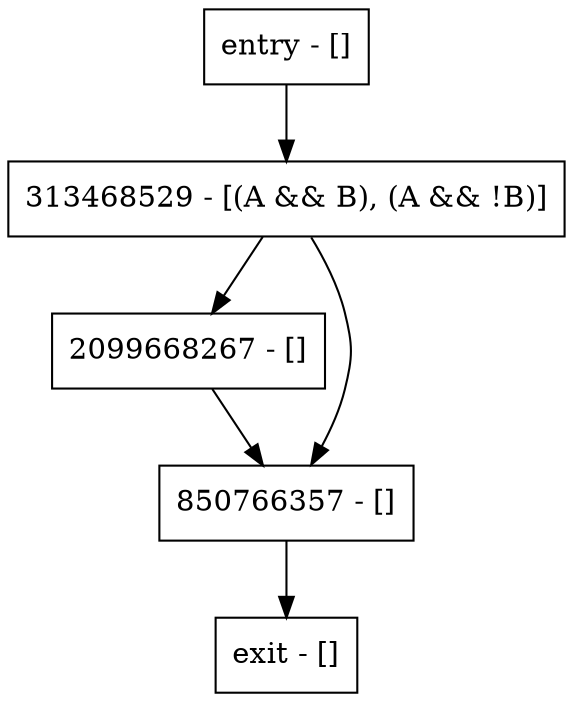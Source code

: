 digraph foo {
node [shape=record];
entry [label="entry - []"];
exit [label="exit - []"];
2099668267 [label="2099668267 - []"];
313468529 [label="313468529 - [(A && B), (A && !B)]"];
850766357 [label="850766357 - []"];
entry;
exit;
entry -> 313468529;
2099668267 -> 850766357;
313468529 -> 2099668267;
313468529 -> 850766357;
850766357 -> exit;
}
